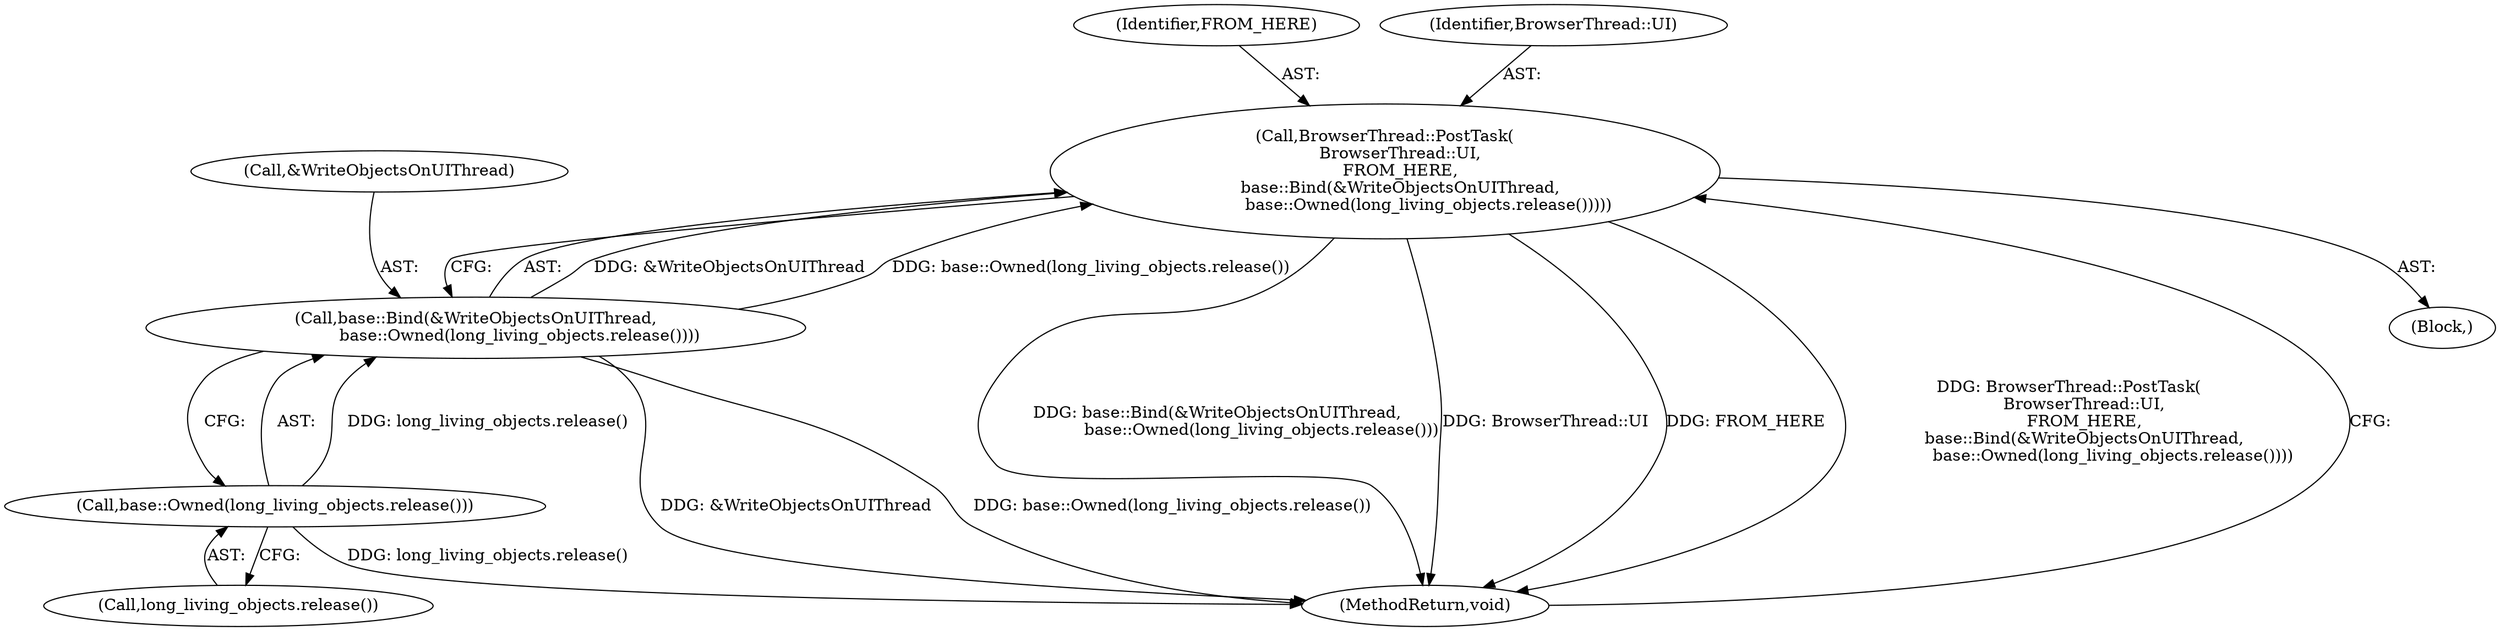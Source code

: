 digraph "0_Chrome_5b0d76edd5d6d4054b2e1263e23c852226c5f701_0@API" {
"1000126" [label="(Call,BrowserThread::PostTask(\n      BrowserThread::UI,\n      FROM_HERE,\n      base::Bind(&WriteObjectsOnUIThread,\n                 base::Owned(long_living_objects.release()))))"];
"1000129" [label="(Call,base::Bind(&WriteObjectsOnUIThread,\n                 base::Owned(long_living_objects.release())))"];
"1000132" [label="(Call,base::Owned(long_living_objects.release()))"];
"1000128" [label="(Identifier,FROM_HERE)"];
"1000103" [label="(Block,)"];
"1000132" [label="(Call,base::Owned(long_living_objects.release()))"];
"1000129" [label="(Call,base::Bind(&WriteObjectsOnUIThread,\n                 base::Owned(long_living_objects.release())))"];
"1000134" [label="(MethodReturn,void)"];
"1000133" [label="(Call,long_living_objects.release())"];
"1000130" [label="(Call,&WriteObjectsOnUIThread)"];
"1000126" [label="(Call,BrowserThread::PostTask(\n      BrowserThread::UI,\n      FROM_HERE,\n      base::Bind(&WriteObjectsOnUIThread,\n                 base::Owned(long_living_objects.release()))))"];
"1000127" [label="(Identifier,BrowserThread::UI)"];
"1000126" -> "1000103"  [label="AST: "];
"1000126" -> "1000129"  [label="CFG: "];
"1000127" -> "1000126"  [label="AST: "];
"1000128" -> "1000126"  [label="AST: "];
"1000129" -> "1000126"  [label="AST: "];
"1000134" -> "1000126"  [label="CFG: "];
"1000126" -> "1000134"  [label="DDG: base::Bind(&WriteObjectsOnUIThread,\n                 base::Owned(long_living_objects.release()))"];
"1000126" -> "1000134"  [label="DDG: BrowserThread::UI"];
"1000126" -> "1000134"  [label="DDG: FROM_HERE"];
"1000126" -> "1000134"  [label="DDG: BrowserThread::PostTask(\n      BrowserThread::UI,\n      FROM_HERE,\n      base::Bind(&WriteObjectsOnUIThread,\n                 base::Owned(long_living_objects.release())))"];
"1000129" -> "1000126"  [label="DDG: &WriteObjectsOnUIThread"];
"1000129" -> "1000126"  [label="DDG: base::Owned(long_living_objects.release())"];
"1000129" -> "1000132"  [label="CFG: "];
"1000130" -> "1000129"  [label="AST: "];
"1000132" -> "1000129"  [label="AST: "];
"1000129" -> "1000134"  [label="DDG: &WriteObjectsOnUIThread"];
"1000129" -> "1000134"  [label="DDG: base::Owned(long_living_objects.release())"];
"1000132" -> "1000129"  [label="DDG: long_living_objects.release()"];
"1000132" -> "1000133"  [label="CFG: "];
"1000133" -> "1000132"  [label="AST: "];
"1000132" -> "1000134"  [label="DDG: long_living_objects.release()"];
}
